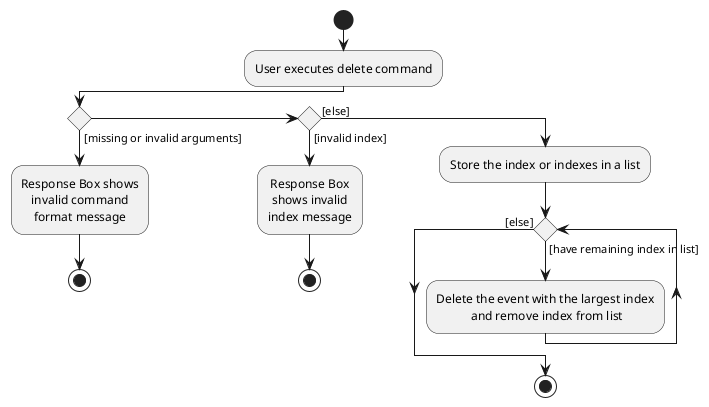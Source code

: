 @startuml
skinparam defaultTextAlignment center
start
:User executes delete command;

'Since the beta syntax does not support placing the condition outside the
'diamond we place it as the true branch instead.

if () then ([missing or invalid arguments])
    :Response Box shows
    invalid command
    format message;
stop
else if () then ([invalid index])
    :Response Box
    shows invalid
    index message;
stop
else ([else])
    :Store the index or indexes in a list;
while () is ([have remaining index in list])
    :Delete the event with the largest index
     and remove index from list;
endwhile ([else])
stop
@enduml
